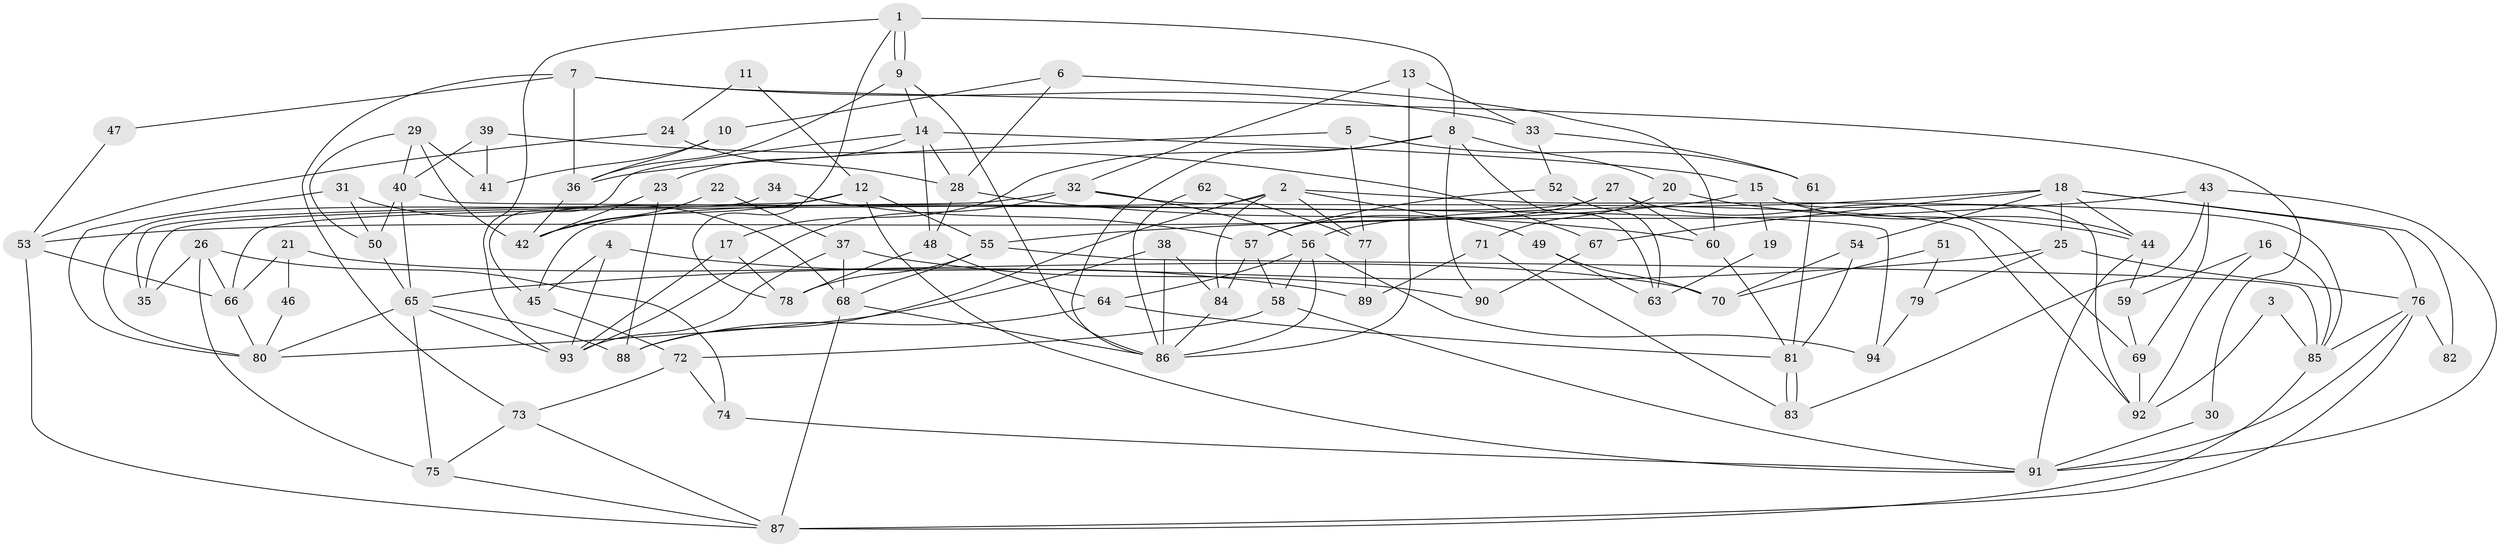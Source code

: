 // Generated by graph-tools (version 1.1) at 2025/36/03/09/25 02:36:12]
// undirected, 94 vertices, 188 edges
graph export_dot {
graph [start="1"]
  node [color=gray90,style=filled];
  1;
  2;
  3;
  4;
  5;
  6;
  7;
  8;
  9;
  10;
  11;
  12;
  13;
  14;
  15;
  16;
  17;
  18;
  19;
  20;
  21;
  22;
  23;
  24;
  25;
  26;
  27;
  28;
  29;
  30;
  31;
  32;
  33;
  34;
  35;
  36;
  37;
  38;
  39;
  40;
  41;
  42;
  43;
  44;
  45;
  46;
  47;
  48;
  49;
  50;
  51;
  52;
  53;
  54;
  55;
  56;
  57;
  58;
  59;
  60;
  61;
  62;
  63;
  64;
  65;
  66;
  67;
  68;
  69;
  70;
  71;
  72;
  73;
  74;
  75;
  76;
  77;
  78;
  79;
  80;
  81;
  82;
  83;
  84;
  85;
  86;
  87;
  88;
  89;
  90;
  91;
  92;
  93;
  94;
  1 -- 9;
  1 -- 9;
  1 -- 93;
  1 -- 8;
  1 -- 78;
  2 -- 88;
  2 -- 84;
  2 -- 49;
  2 -- 66;
  2 -- 77;
  2 -- 85;
  3 -- 92;
  3 -- 85;
  4 -- 93;
  4 -- 45;
  4 -- 89;
  5 -- 36;
  5 -- 77;
  5 -- 61;
  6 -- 28;
  6 -- 60;
  6 -- 10;
  7 -- 33;
  7 -- 73;
  7 -- 30;
  7 -- 36;
  7 -- 47;
  8 -- 86;
  8 -- 17;
  8 -- 20;
  8 -- 63;
  8 -- 90;
  9 -- 36;
  9 -- 14;
  9 -- 86;
  10 -- 41;
  10 -- 36;
  11 -- 12;
  11 -- 24;
  12 -- 55;
  12 -- 91;
  12 -- 35;
  12 -- 42;
  13 -- 32;
  13 -- 86;
  13 -- 33;
  14 -- 23;
  14 -- 15;
  14 -- 28;
  14 -- 45;
  14 -- 48;
  15 -- 44;
  15 -- 19;
  15 -- 53;
  15 -- 92;
  16 -- 92;
  16 -- 85;
  16 -- 59;
  17 -- 78;
  17 -- 93;
  18 -- 44;
  18 -- 76;
  18 -- 25;
  18 -- 54;
  18 -- 56;
  18 -- 67;
  18 -- 82;
  19 -- 63;
  20 -- 44;
  20 -- 71;
  21 -- 66;
  21 -- 70;
  21 -- 46;
  22 -- 37;
  22 -- 42;
  23 -- 88;
  23 -- 42;
  24 -- 28;
  24 -- 53;
  25 -- 76;
  25 -- 65;
  25 -- 79;
  26 -- 35;
  26 -- 66;
  26 -- 74;
  26 -- 75;
  27 -- 69;
  27 -- 45;
  27 -- 57;
  27 -- 60;
  28 -- 48;
  28 -- 60;
  29 -- 50;
  29 -- 42;
  29 -- 40;
  29 -- 41;
  30 -- 91;
  31 -- 80;
  31 -- 68;
  31 -- 50;
  32 -- 56;
  32 -- 93;
  32 -- 35;
  32 -- 92;
  33 -- 61;
  33 -- 52;
  34 -- 57;
  34 -- 80;
  36 -- 42;
  37 -- 93;
  37 -- 68;
  37 -- 90;
  38 -- 86;
  38 -- 80;
  38 -- 84;
  39 -- 67;
  39 -- 40;
  39 -- 41;
  40 -- 50;
  40 -- 65;
  40 -- 94;
  43 -- 55;
  43 -- 91;
  43 -- 69;
  43 -- 83;
  44 -- 59;
  44 -- 91;
  45 -- 72;
  46 -- 80;
  47 -- 53;
  48 -- 64;
  48 -- 78;
  49 -- 63;
  49 -- 70;
  50 -- 65;
  51 -- 70;
  51 -- 79;
  52 -- 57;
  52 -- 63;
  53 -- 87;
  53 -- 66;
  54 -- 81;
  54 -- 70;
  55 -- 78;
  55 -- 85;
  55 -- 68;
  56 -- 86;
  56 -- 58;
  56 -- 64;
  56 -- 94;
  57 -- 84;
  57 -- 58;
  58 -- 72;
  58 -- 91;
  59 -- 69;
  60 -- 81;
  61 -- 81;
  62 -- 77;
  62 -- 86;
  64 -- 81;
  64 -- 88;
  65 -- 75;
  65 -- 80;
  65 -- 88;
  65 -- 93;
  66 -- 80;
  67 -- 90;
  68 -- 87;
  68 -- 86;
  69 -- 92;
  71 -- 83;
  71 -- 89;
  72 -- 73;
  72 -- 74;
  73 -- 87;
  73 -- 75;
  74 -- 91;
  75 -- 87;
  76 -- 91;
  76 -- 87;
  76 -- 82;
  76 -- 85;
  77 -- 89;
  79 -- 94;
  81 -- 83;
  81 -- 83;
  84 -- 86;
  85 -- 87;
}
